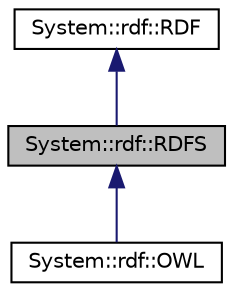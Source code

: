 digraph G
{
  edge [fontname="Helvetica",fontsize="10",labelfontname="Helvetica",labelfontsize="10"];
  node [fontname="Helvetica",fontsize="10",shape=record];
  Node1 [label="System::rdf::RDFS",height=0.2,width=0.4,color="black", fillcolor="grey75", style="filled" fontcolor="black"];
  Node2 -> Node1 [dir="back",color="midnightblue",fontsize="10",style="solid",fontname="Helvetica"];
  Node2 [label="System::rdf::RDF",height=0.2,width=0.4,color="black", fillcolor="white", style="filled",URL="$class_system_1_1rdf_1_1_r_d_f.html"];
  Node1 -> Node3 [dir="back",color="midnightblue",fontsize="10",style="solid",fontname="Helvetica"];
  Node3 [label="System::rdf::OWL",height=0.2,width=0.4,color="black", fillcolor="white", style="filled",URL="$class_system_1_1rdf_1_1_o_w_l.html"];
}
